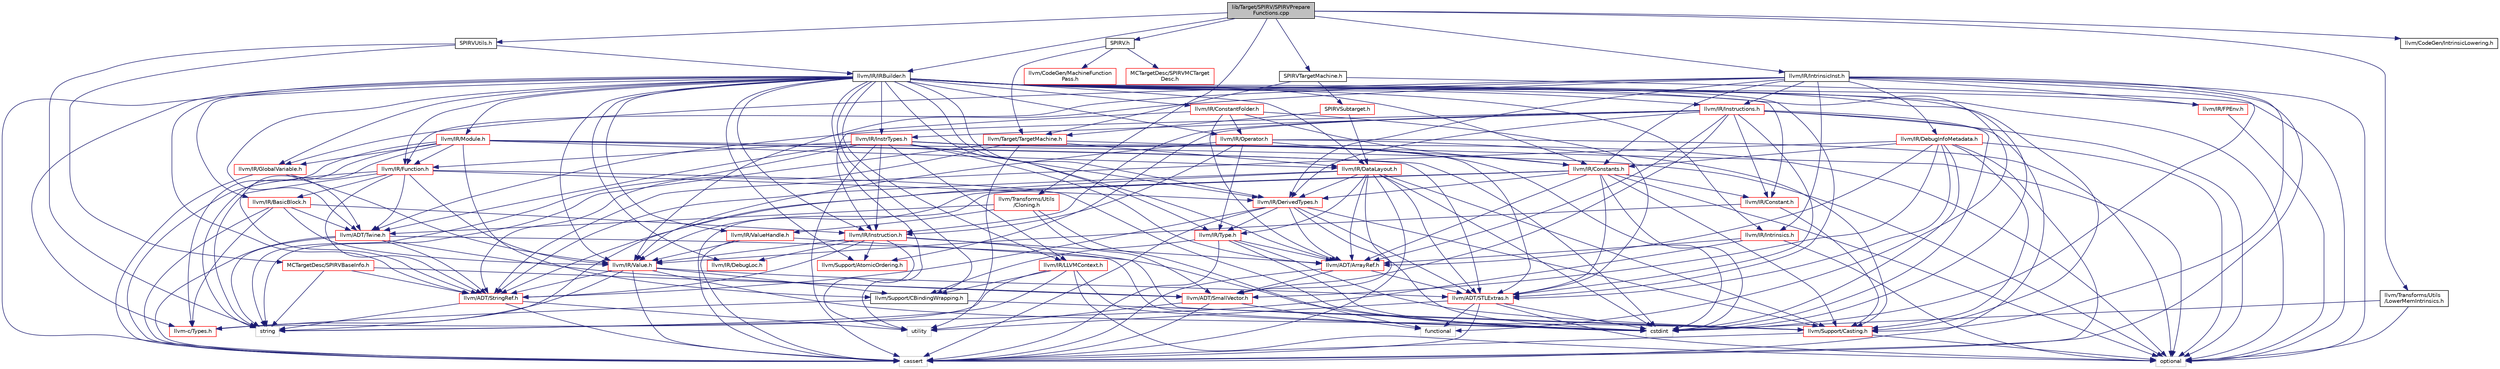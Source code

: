 digraph "lib/Target/SPIRV/SPIRVPrepareFunctions.cpp"
{
 // LATEX_PDF_SIZE
  bgcolor="transparent";
  edge [fontname="Helvetica",fontsize="10",labelfontname="Helvetica",labelfontsize="10"];
  node [fontname="Helvetica",fontsize="10",shape=record];
  Node1 [label="lib/Target/SPIRV/SPIRVPrepare\lFunctions.cpp",height=0.2,width=0.4,color="black", fillcolor="grey75", style="filled", fontcolor="black",tooltip=" "];
  Node1 -> Node2 [color="midnightblue",fontsize="10",style="solid",fontname="Helvetica"];
  Node2 [label="SPIRV.h",height=0.2,width=0.4,color="black",URL="$SPIRV_8h.html",tooltip=" "];
  Node2 -> Node3 [color="midnightblue",fontsize="10",style="solid",fontname="Helvetica"];
  Node3 [label="MCTargetDesc/SPIRVMCTarget\lDesc.h",height=0.2,width=0.4,color="red",URL="$SPIRVMCTargetDesc_8h.html",tooltip=" "];
  Node2 -> Node13 [color="midnightblue",fontsize="10",style="solid",fontname="Helvetica"];
  Node13 [label="llvm/CodeGen/MachineFunction\lPass.h",height=0.2,width=0.4,color="red",URL="$MachineFunctionPass_8h.html",tooltip=" "];
  Node2 -> Node170 [color="midnightblue",fontsize="10",style="solid",fontname="Helvetica"];
  Node170 [label="llvm/Target/TargetMachine.h",height=0.2,width=0.4,color="red",URL="$Target_2TargetMachine_8h.html",tooltip=" "];
  Node170 -> Node74 [color="midnightblue",fontsize="10",style="solid",fontname="Helvetica"];
  Node74 [label="llvm/ADT/StringRef.h",height=0.2,width=0.4,color="red",URL="$StringRef_8h.html",tooltip=" "];
  Node74 -> Node32 [color="midnightblue",fontsize="10",style="solid",fontname="Helvetica"];
  Node32 [label="cassert",height=0.2,width=0.4,color="grey75",tooltip=" "];
  Node74 -> Node34 [color="midnightblue",fontsize="10",style="solid",fontname="Helvetica"];
  Node34 [label="string",height=0.2,width=0.4,color="grey75",tooltip=" "];
  Node74 -> Node30 [color="midnightblue",fontsize="10",style="solid",fontname="Helvetica"];
  Node30 [label="utility",height=0.2,width=0.4,color="grey75",tooltip=" "];
  Node170 -> Node171 [color="midnightblue",fontsize="10",style="solid",fontname="Helvetica"];
  Node171 [label="llvm/IR/DataLayout.h",height=0.2,width=0.4,color="red",URL="$DataLayout_8h.html",tooltip=" "];
  Node171 -> Node15 [color="midnightblue",fontsize="10",style="solid",fontname="Helvetica"];
  Node15 [label="llvm/ADT/ArrayRef.h",height=0.2,width=0.4,color="red",URL="$ArrayRef_8h.html",tooltip=" "];
  Node15 -> Node36 [color="midnightblue",fontsize="10",style="solid",fontname="Helvetica"];
  Node36 [label="llvm/ADT/SmallVector.h",height=0.2,width=0.4,color="red",URL="$SmallVector_8h.html",tooltip=" "];
  Node36 -> Node32 [color="midnightblue",fontsize="10",style="solid",fontname="Helvetica"];
  Node36 -> Node38 [color="midnightblue",fontsize="10",style="solid",fontname="Helvetica"];
  Node38 [label="functional",height=0.2,width=0.4,color="grey75",tooltip=" "];
  Node36 -> Node30 [color="midnightblue",fontsize="10",style="solid",fontname="Helvetica"];
  Node15 -> Node42 [color="midnightblue",fontsize="10",style="solid",fontname="Helvetica"];
  Node42 [label="llvm/ADT/STLExtras.h",height=0.2,width=0.4,color="red",URL="$STLExtras_8h.html",tooltip=" "];
  Node42 -> Node32 [color="midnightblue",fontsize="10",style="solid",fontname="Helvetica"];
  Node42 -> Node23 [color="midnightblue",fontsize="10",style="solid",fontname="Helvetica"];
  Node23 [label="cstdint",height=0.2,width=0.4,color="grey75",tooltip=" "];
  Node42 -> Node38 [color="midnightblue",fontsize="10",style="solid",fontname="Helvetica"];
  Node42 -> Node33 [color="midnightblue",fontsize="10",style="solid",fontname="Helvetica"];
  Node33 [label="optional",height=0.2,width=0.4,color="grey75",tooltip=" "];
  Node42 -> Node30 [color="midnightblue",fontsize="10",style="solid",fontname="Helvetica"];
  Node15 -> Node32 [color="midnightblue",fontsize="10",style="solid",fontname="Helvetica"];
  Node171 -> Node42 [color="midnightblue",fontsize="10",style="solid",fontname="Helvetica"];
  Node171 -> Node36 [color="midnightblue",fontsize="10",style="solid",fontname="Helvetica"];
  Node171 -> Node74 [color="midnightblue",fontsize="10",style="solid",fontname="Helvetica"];
  Node171 -> Node113 [color="midnightblue",fontsize="10",style="solid",fontname="Helvetica"];
  Node113 [label="llvm/IR/DerivedTypes.h",height=0.2,width=0.4,color="red",URL="$DerivedTypes_8h.html",tooltip=" "];
  Node113 -> Node15 [color="midnightblue",fontsize="10",style="solid",fontname="Helvetica"];
  Node113 -> Node42 [color="midnightblue",fontsize="10",style="solid",fontname="Helvetica"];
  Node113 -> Node74 [color="midnightblue",fontsize="10",style="solid",fontname="Helvetica"];
  Node113 -> Node114 [color="midnightblue",fontsize="10",style="solid",fontname="Helvetica"];
  Node114 [label="llvm/IR/Type.h",height=0.2,width=0.4,color="red",URL="$Type_8h.html",tooltip=" "];
  Node114 -> Node15 [color="midnightblue",fontsize="10",style="solid",fontname="Helvetica"];
  Node114 -> Node99 [color="midnightblue",fontsize="10",style="solid",fontname="Helvetica"];
  Node99 [label="llvm/Support/CBindingWrapping.h",height=0.2,width=0.4,color="black",URL="$CBindingWrapping_8h.html",tooltip=" "];
  Node99 -> Node97 [color="midnightblue",fontsize="10",style="solid",fontname="Helvetica"];
  Node97 [label="llvm-c/Types.h",height=0.2,width=0.4,color="red",URL="$Types_8h.html",tooltip=" "];
  Node99 -> Node86 [color="midnightblue",fontsize="10",style="solid",fontname="Helvetica"];
  Node86 [label="llvm/Support/Casting.h",height=0.2,width=0.4,color="red",URL="$Casting_8h.html",tooltip=" "];
  Node86 -> Node32 [color="midnightblue",fontsize="10",style="solid",fontname="Helvetica"];
  Node86 -> Node33 [color="midnightblue",fontsize="10",style="solid",fontname="Helvetica"];
  Node114 -> Node86 [color="midnightblue",fontsize="10",style="solid",fontname="Helvetica"];
  Node114 -> Node32 [color="midnightblue",fontsize="10",style="solid",fontname="Helvetica"];
  Node114 -> Node23 [color="midnightblue",fontsize="10",style="solid",fontname="Helvetica"];
  Node113 -> Node86 [color="midnightblue",fontsize="10",style="solid",fontname="Helvetica"];
  Node113 -> Node32 [color="midnightblue",fontsize="10",style="solid",fontname="Helvetica"];
  Node113 -> Node23 [color="midnightblue",fontsize="10",style="solid",fontname="Helvetica"];
  Node171 -> Node114 [color="midnightblue",fontsize="10",style="solid",fontname="Helvetica"];
  Node171 -> Node86 [color="midnightblue",fontsize="10",style="solid",fontname="Helvetica"];
  Node171 -> Node32 [color="midnightblue",fontsize="10",style="solid",fontname="Helvetica"];
  Node171 -> Node23 [color="midnightblue",fontsize="10",style="solid",fontname="Helvetica"];
  Node171 -> Node34 [color="midnightblue",fontsize="10",style="solid",fontname="Helvetica"];
  Node170 -> Node33 [color="midnightblue",fontsize="10",style="solid",fontname="Helvetica"];
  Node170 -> Node34 [color="midnightblue",fontsize="10",style="solid",fontname="Helvetica"];
  Node170 -> Node30 [color="midnightblue",fontsize="10",style="solid",fontname="Helvetica"];
  Node1 -> Node209 [color="midnightblue",fontsize="10",style="solid",fontname="Helvetica"];
  Node209 [label="SPIRVTargetMachine.h",height=0.2,width=0.4,color="black",URL="$SPIRVTargetMachine_8h.html",tooltip=" "];
  Node209 -> Node210 [color="midnightblue",fontsize="10",style="solid",fontname="Helvetica"];
  Node210 [label="SPIRVSubtarget.h",height=0.2,width=0.4,color="red",URL="$SPIRVSubtarget_8h.html",tooltip=" "];
  Node210 -> Node171 [color="midnightblue",fontsize="10",style="solid",fontname="Helvetica"];
  Node210 -> Node170 [color="midnightblue",fontsize="10",style="solid",fontname="Helvetica"];
  Node209 -> Node170 [color="midnightblue",fontsize="10",style="solid",fontname="Helvetica"];
  Node209 -> Node33 [color="midnightblue",fontsize="10",style="solid",fontname="Helvetica"];
  Node1 -> Node309 [color="midnightblue",fontsize="10",style="solid",fontname="Helvetica"];
  Node309 [label="SPIRVUtils.h",height=0.2,width=0.4,color="black",URL="$SPIRVUtils_8h.html",tooltip=" "];
  Node309 -> Node213 [color="midnightblue",fontsize="10",style="solid",fontname="Helvetica"];
  Node213 [label="MCTargetDesc/SPIRVBaseInfo.h",height=0.2,width=0.4,color="red",URL="$SPIRVBaseInfo_8h.html",tooltip=" "];
  Node213 -> Node36 [color="midnightblue",fontsize="10",style="solid",fontname="Helvetica"];
  Node213 -> Node74 [color="midnightblue",fontsize="10",style="solid",fontname="Helvetica"];
  Node213 -> Node34 [color="midnightblue",fontsize="10",style="solid",fontname="Helvetica"];
  Node309 -> Node310 [color="midnightblue",fontsize="10",style="solid",fontname="Helvetica"];
  Node310 [label="llvm/IR/IRBuilder.h",height=0.2,width=0.4,color="black",URL="$IRBuilder_8h.html",tooltip=" "];
  Node310 -> Node97 [color="midnightblue",fontsize="10",style="solid",fontname="Helvetica"];
  Node310 -> Node15 [color="midnightblue",fontsize="10",style="solid",fontname="Helvetica"];
  Node310 -> Node42 [color="midnightblue",fontsize="10",style="solid",fontname="Helvetica"];
  Node310 -> Node74 [color="midnightblue",fontsize="10",style="solid",fontname="Helvetica"];
  Node310 -> Node168 [color="midnightblue",fontsize="10",style="solid",fontname="Helvetica"];
  Node168 [label="llvm/ADT/Twine.h",height=0.2,width=0.4,color="red",URL="$Twine_8h.html",tooltip=" "];
  Node168 -> Node36 [color="midnightblue",fontsize="10",style="solid",fontname="Helvetica"];
  Node168 -> Node74 [color="midnightblue",fontsize="10",style="solid",fontname="Helvetica"];
  Node168 -> Node32 [color="midnightblue",fontsize="10",style="solid",fontname="Helvetica"];
  Node168 -> Node23 [color="midnightblue",fontsize="10",style="solid",fontname="Helvetica"];
  Node168 -> Node34 [color="midnightblue",fontsize="10",style="solid",fontname="Helvetica"];
  Node310 -> Node180 [color="midnightblue",fontsize="10",style="solid",fontname="Helvetica"];
  Node180 [label="llvm/IR/BasicBlock.h",height=0.2,width=0.4,color="red",URL="$BasicBlock_8h.html",tooltip=" "];
  Node180 -> Node97 [color="midnightblue",fontsize="10",style="solid",fontname="Helvetica"];
  Node180 -> Node168 [color="midnightblue",fontsize="10",style="solid",fontname="Helvetica"];
  Node180 -> Node181 [color="midnightblue",fontsize="10",style="solid",fontname="Helvetica"];
  Node181 [label="llvm/IR/Instruction.h",height=0.2,width=0.4,color="red",URL="$IR_2Instruction_8h.html",tooltip=" "];
  Node181 -> Node15 [color="midnightblue",fontsize="10",style="solid",fontname="Helvetica"];
  Node181 -> Node74 [color="midnightblue",fontsize="10",style="solid",fontname="Helvetica"];
  Node181 -> Node128 [color="midnightblue",fontsize="10",style="solid",fontname="Helvetica"];
  Node128 [label="llvm/IR/DebugLoc.h",height=0.2,width=0.4,color="red",URL="$DebugLoc_8h.html",tooltip=" "];
  Node181 -> Node100 [color="midnightblue",fontsize="10",style="solid",fontname="Helvetica"];
  Node100 [label="llvm/IR/Value.h",height=0.2,width=0.4,color="red",URL="$Value_8h.html",tooltip=" "];
  Node100 -> Node97 [color="midnightblue",fontsize="10",style="solid",fontname="Helvetica"];
  Node100 -> Node42 [color="midnightblue",fontsize="10",style="solid",fontname="Helvetica"];
  Node100 -> Node74 [color="midnightblue",fontsize="10",style="solid",fontname="Helvetica"];
  Node100 -> Node99 [color="midnightblue",fontsize="10",style="solid",fontname="Helvetica"];
  Node100 -> Node86 [color="midnightblue",fontsize="10",style="solid",fontname="Helvetica"];
  Node100 -> Node32 [color="midnightblue",fontsize="10",style="solid",fontname="Helvetica"];
  Node181 -> Node116 [color="midnightblue",fontsize="10",style="solid",fontname="Helvetica"];
  Node116 [label="llvm/Support/AtomicOrdering.h",height=0.2,width=0.4,color="red",URL="$AtomicOrdering_8h.html",tooltip=" "];
  Node181 -> Node23 [color="midnightblue",fontsize="10",style="solid",fontname="Helvetica"];
  Node181 -> Node30 [color="midnightblue",fontsize="10",style="solid",fontname="Helvetica"];
  Node180 -> Node100 [color="midnightblue",fontsize="10",style="solid",fontname="Helvetica"];
  Node180 -> Node32 [color="midnightblue",fontsize="10",style="solid",fontname="Helvetica"];
  Node310 -> Node94 [color="midnightblue",fontsize="10",style="solid",fontname="Helvetica"];
  Node94 [label="llvm/IR/Constant.h",height=0.2,width=0.4,color="red",URL="$Constant_8h.html",tooltip=" "];
  Node94 -> Node100 [color="midnightblue",fontsize="10",style="solid",fontname="Helvetica"];
  Node94 -> Node86 [color="midnightblue",fontsize="10",style="solid",fontname="Helvetica"];
  Node310 -> Node311 [color="midnightblue",fontsize="10",style="solid",fontname="Helvetica"];
  Node311 [label="llvm/IR/ConstantFolder.h",height=0.2,width=0.4,color="red",URL="$ConstantFolder_8h.html",tooltip=" "];
  Node311 -> Node15 [color="midnightblue",fontsize="10",style="solid",fontname="Helvetica"];
  Node311 -> Node42 [color="midnightblue",fontsize="10",style="solid",fontname="Helvetica"];
  Node311 -> Node284 [color="midnightblue",fontsize="10",style="solid",fontname="Helvetica"];
  Node284 [label="llvm/IR/Constants.h",height=0.2,width=0.4,color="red",URL="$Constants_8h.html",tooltip=" "];
  Node284 -> Node15 [color="midnightblue",fontsize="10",style="solid",fontname="Helvetica"];
  Node284 -> Node42 [color="midnightblue",fontsize="10",style="solid",fontname="Helvetica"];
  Node284 -> Node74 [color="midnightblue",fontsize="10",style="solid",fontname="Helvetica"];
  Node284 -> Node94 [color="midnightblue",fontsize="10",style="solid",fontname="Helvetica"];
  Node284 -> Node113 [color="midnightblue",fontsize="10",style="solid",fontname="Helvetica"];
  Node284 -> Node100 [color="midnightblue",fontsize="10",style="solid",fontname="Helvetica"];
  Node284 -> Node86 [color="midnightblue",fontsize="10",style="solid",fontname="Helvetica"];
  Node284 -> Node32 [color="midnightblue",fontsize="10",style="solid",fontname="Helvetica"];
  Node284 -> Node23 [color="midnightblue",fontsize="10",style="solid",fontname="Helvetica"];
  Node284 -> Node33 [color="midnightblue",fontsize="10",style="solid",fontname="Helvetica"];
  Node311 -> Node181 [color="midnightblue",fontsize="10",style="solid",fontname="Helvetica"];
  Node311 -> Node292 [color="midnightblue",fontsize="10",style="solid",fontname="Helvetica"];
  Node292 [label="llvm/IR/Operator.h",height=0.2,width=0.4,color="red",URL="$Operator_8h.html",tooltip=" "];
  Node292 -> Node284 [color="midnightblue",fontsize="10",style="solid",fontname="Helvetica"];
  Node292 -> Node181 [color="midnightblue",fontsize="10",style="solid",fontname="Helvetica"];
  Node292 -> Node114 [color="midnightblue",fontsize="10",style="solid",fontname="Helvetica"];
  Node292 -> Node100 [color="midnightblue",fontsize="10",style="solid",fontname="Helvetica"];
  Node292 -> Node86 [color="midnightblue",fontsize="10",style="solid",fontname="Helvetica"];
  Node292 -> Node33 [color="midnightblue",fontsize="10",style="solid",fontname="Helvetica"];
  Node310 -> Node284 [color="midnightblue",fontsize="10",style="solid",fontname="Helvetica"];
  Node310 -> Node171 [color="midnightblue",fontsize="10",style="solid",fontname="Helvetica"];
  Node310 -> Node128 [color="midnightblue",fontsize="10",style="solid",fontname="Helvetica"];
  Node310 -> Node113 [color="midnightblue",fontsize="10",style="solid",fontname="Helvetica"];
  Node310 -> Node290 [color="midnightblue",fontsize="10",style="solid",fontname="Helvetica"];
  Node290 [label="llvm/IR/FPEnv.h",height=0.2,width=0.4,color="red",URL="$FPEnv_8h.html",tooltip=" "];
  Node290 -> Node33 [color="midnightblue",fontsize="10",style="solid",fontname="Helvetica"];
  Node310 -> Node173 [color="midnightblue",fontsize="10",style="solid",fontname="Helvetica"];
  Node173 [label="llvm/IR/Function.h",height=0.2,width=0.4,color="red",URL="$Function_8h.html",tooltip=" "];
  Node173 -> Node74 [color="midnightblue",fontsize="10",style="solid",fontname="Helvetica"];
  Node173 -> Node168 [color="midnightblue",fontsize="10",style="solid",fontname="Helvetica"];
  Node173 -> Node180 [color="midnightblue",fontsize="10",style="solid",fontname="Helvetica"];
  Node173 -> Node113 [color="midnightblue",fontsize="10",style="solid",fontname="Helvetica"];
  Node173 -> Node100 [color="midnightblue",fontsize="10",style="solid",fontname="Helvetica"];
  Node173 -> Node32 [color="midnightblue",fontsize="10",style="solid",fontname="Helvetica"];
  Node173 -> Node23 [color="midnightblue",fontsize="10",style="solid",fontname="Helvetica"];
  Node173 -> Node34 [color="midnightblue",fontsize="10",style="solid",fontname="Helvetica"];
  Node310 -> Node195 [color="midnightblue",fontsize="10",style="solid",fontname="Helvetica"];
  Node195 [label="llvm/IR/GlobalVariable.h",height=0.2,width=0.4,color="red",URL="$GlobalVariable_8h.html",tooltip=" "];
  Node195 -> Node168 [color="midnightblue",fontsize="10",style="solid",fontname="Helvetica"];
  Node195 -> Node100 [color="midnightblue",fontsize="10",style="solid",fontname="Helvetica"];
  Node195 -> Node32 [color="midnightblue",fontsize="10",style="solid",fontname="Helvetica"];
  Node310 -> Node226 [color="midnightblue",fontsize="10",style="solid",fontname="Helvetica"];
  Node226 [label="llvm/IR/InstrTypes.h",height=0.2,width=0.4,color="red",URL="$InstrTypes_8h.html",tooltip=" "];
  Node226 -> Node15 [color="midnightblue",fontsize="10",style="solid",fontname="Helvetica"];
  Node226 -> Node42 [color="midnightblue",fontsize="10",style="solid",fontname="Helvetica"];
  Node226 -> Node168 [color="midnightblue",fontsize="10",style="solid",fontname="Helvetica"];
  Node226 -> Node113 [color="midnightblue",fontsize="10",style="solid",fontname="Helvetica"];
  Node226 -> Node173 [color="midnightblue",fontsize="10",style="solid",fontname="Helvetica"];
  Node226 -> Node181 [color="midnightblue",fontsize="10",style="solid",fontname="Helvetica"];
  Node226 -> Node103 [color="midnightblue",fontsize="10",style="solid",fontname="Helvetica"];
  Node103 [label="llvm/IR/LLVMContext.h",height=0.2,width=0.4,color="red",URL="$LLVMContext_8h.html",tooltip=" "];
  Node103 -> Node97 [color="midnightblue",fontsize="10",style="solid",fontname="Helvetica"];
  Node103 -> Node99 [color="midnightblue",fontsize="10",style="solid",fontname="Helvetica"];
  Node103 -> Node23 [color="midnightblue",fontsize="10",style="solid",fontname="Helvetica"];
  Node103 -> Node33 [color="midnightblue",fontsize="10",style="solid",fontname="Helvetica"];
  Node103 -> Node34 [color="midnightblue",fontsize="10",style="solid",fontname="Helvetica"];
  Node226 -> Node32 [color="midnightblue",fontsize="10",style="solid",fontname="Helvetica"];
  Node226 -> Node23 [color="midnightblue",fontsize="10",style="solid",fontname="Helvetica"];
  Node226 -> Node33 [color="midnightblue",fontsize="10",style="solid",fontname="Helvetica"];
  Node226 -> Node34 [color="midnightblue",fontsize="10",style="solid",fontname="Helvetica"];
  Node310 -> Node181 [color="midnightblue",fontsize="10",style="solid",fontname="Helvetica"];
  Node310 -> Node285 [color="midnightblue",fontsize="10",style="solid",fontname="Helvetica"];
  Node285 [label="llvm/IR/Instructions.h",height=0.2,width=0.4,color="red",URL="$Instructions_8h.html",tooltip=" "];
  Node285 -> Node15 [color="midnightblue",fontsize="10",style="solid",fontname="Helvetica"];
  Node285 -> Node42 [color="midnightblue",fontsize="10",style="solid",fontname="Helvetica"];
  Node285 -> Node36 [color="midnightblue",fontsize="10",style="solid",fontname="Helvetica"];
  Node285 -> Node168 [color="midnightblue",fontsize="10",style="solid",fontname="Helvetica"];
  Node285 -> Node94 [color="midnightblue",fontsize="10",style="solid",fontname="Helvetica"];
  Node285 -> Node113 [color="midnightblue",fontsize="10",style="solid",fontname="Helvetica"];
  Node285 -> Node226 [color="midnightblue",fontsize="10",style="solid",fontname="Helvetica"];
  Node285 -> Node181 [color="midnightblue",fontsize="10",style="solid",fontname="Helvetica"];
  Node285 -> Node116 [color="midnightblue",fontsize="10",style="solid",fontname="Helvetica"];
  Node285 -> Node32 [color="midnightblue",fontsize="10",style="solid",fontname="Helvetica"];
  Node285 -> Node23 [color="midnightblue",fontsize="10",style="solid",fontname="Helvetica"];
  Node285 -> Node33 [color="midnightblue",fontsize="10",style="solid",fontname="Helvetica"];
  Node310 -> Node124 [color="midnightblue",fontsize="10",style="solid",fontname="Helvetica"];
  Node124 [label="llvm/IR/Intrinsics.h",height=0.2,width=0.4,color="red",URL="$Intrinsics_8h.html",tooltip=" "];
  Node124 -> Node15 [color="midnightblue",fontsize="10",style="solid",fontname="Helvetica"];
  Node124 -> Node33 [color="midnightblue",fontsize="10",style="solid",fontname="Helvetica"];
  Node124 -> Node34 [color="midnightblue",fontsize="10",style="solid",fontname="Helvetica"];
  Node310 -> Node103 [color="midnightblue",fontsize="10",style="solid",fontname="Helvetica"];
  Node310 -> Node191 [color="midnightblue",fontsize="10",style="solid",fontname="Helvetica"];
  Node191 [label="llvm/IR/Module.h",height=0.2,width=0.4,color="red",URL="$Module_8h.html",tooltip=" "];
  Node191 -> Node97 [color="midnightblue",fontsize="10",style="solid",fontname="Helvetica"];
  Node191 -> Node42 [color="midnightblue",fontsize="10",style="solid",fontname="Helvetica"];
  Node191 -> Node74 [color="midnightblue",fontsize="10",style="solid",fontname="Helvetica"];
  Node191 -> Node171 [color="midnightblue",fontsize="10",style="solid",fontname="Helvetica"];
  Node191 -> Node173 [color="midnightblue",fontsize="10",style="solid",fontname="Helvetica"];
  Node191 -> Node195 [color="midnightblue",fontsize="10",style="solid",fontname="Helvetica"];
  Node191 -> Node99 [color="midnightblue",fontsize="10",style="solid",fontname="Helvetica"];
  Node191 -> Node23 [color="midnightblue",fontsize="10",style="solid",fontname="Helvetica"];
  Node191 -> Node33 [color="midnightblue",fontsize="10",style="solid",fontname="Helvetica"];
  Node191 -> Node34 [color="midnightblue",fontsize="10",style="solid",fontname="Helvetica"];
  Node310 -> Node292 [color="midnightblue",fontsize="10",style="solid",fontname="Helvetica"];
  Node310 -> Node114 [color="midnightblue",fontsize="10",style="solid",fontname="Helvetica"];
  Node310 -> Node100 [color="midnightblue",fontsize="10",style="solid",fontname="Helvetica"];
  Node310 -> Node107 [color="midnightblue",fontsize="10",style="solid",fontname="Helvetica"];
  Node107 [label="llvm/IR/ValueHandle.h",height=0.2,width=0.4,color="red",URL="$ValueHandle_8h.html",tooltip=" "];
  Node107 -> Node100 [color="midnightblue",fontsize="10",style="solid",fontname="Helvetica"];
  Node107 -> Node86 [color="midnightblue",fontsize="10",style="solid",fontname="Helvetica"];
  Node107 -> Node32 [color="midnightblue",fontsize="10",style="solid",fontname="Helvetica"];
  Node310 -> Node116 [color="midnightblue",fontsize="10",style="solid",fontname="Helvetica"];
  Node310 -> Node99 [color="midnightblue",fontsize="10",style="solid",fontname="Helvetica"];
  Node310 -> Node86 [color="midnightblue",fontsize="10",style="solid",fontname="Helvetica"];
  Node310 -> Node32 [color="midnightblue",fontsize="10",style="solid",fontname="Helvetica"];
  Node310 -> Node23 [color="midnightblue",fontsize="10",style="solid",fontname="Helvetica"];
  Node310 -> Node38 [color="midnightblue",fontsize="10",style="solid",fontname="Helvetica"];
  Node310 -> Node33 [color="midnightblue",fontsize="10",style="solid",fontname="Helvetica"];
  Node310 -> Node30 [color="midnightblue",fontsize="10",style="solid",fontname="Helvetica"];
  Node309 -> Node34 [color="midnightblue",fontsize="10",style="solid",fontname="Helvetica"];
  Node1 -> Node314 [color="midnightblue",fontsize="10",style="solid",fontname="Helvetica"];
  Node314 [label="llvm/CodeGen/IntrinsicLowering.h",height=0.2,width=0.4,color="black",URL="$IntrinsicLowering_8h.html",tooltip=" "];
  Node1 -> Node310 [color="midnightblue",fontsize="10",style="solid",fontname="Helvetica"];
  Node1 -> Node287 [color="midnightblue",fontsize="10",style="solid",fontname="Helvetica"];
  Node287 [label="llvm/IR/IntrinsicInst.h",height=0.2,width=0.4,color="black",URL="$IntrinsicInst_8h.html",tooltip=" "];
  Node287 -> Node284 [color="midnightblue",fontsize="10",style="solid",fontname="Helvetica"];
  Node287 -> Node288 [color="midnightblue",fontsize="10",style="solid",fontname="Helvetica"];
  Node288 [label="llvm/IR/DebugInfoMetadata.h",height=0.2,width=0.4,color="red",URL="$DebugInfoMetadata_8h.html",tooltip=" "];
  Node288 -> Node15 [color="midnightblue",fontsize="10",style="solid",fontname="Helvetica"];
  Node288 -> Node42 [color="midnightblue",fontsize="10",style="solid",fontname="Helvetica"];
  Node288 -> Node36 [color="midnightblue",fontsize="10",style="solid",fontname="Helvetica"];
  Node288 -> Node74 [color="midnightblue",fontsize="10",style="solid",fontname="Helvetica"];
  Node288 -> Node284 [color="midnightblue",fontsize="10",style="solid",fontname="Helvetica"];
  Node288 -> Node86 [color="midnightblue",fontsize="10",style="solid",fontname="Helvetica"];
  Node288 -> Node32 [color="midnightblue",fontsize="10",style="solid",fontname="Helvetica"];
  Node288 -> Node23 [color="midnightblue",fontsize="10",style="solid",fontname="Helvetica"];
  Node288 -> Node33 [color="midnightblue",fontsize="10",style="solid",fontname="Helvetica"];
  Node287 -> Node113 [color="midnightblue",fontsize="10",style="solid",fontname="Helvetica"];
  Node287 -> Node290 [color="midnightblue",fontsize="10",style="solid",fontname="Helvetica"];
  Node287 -> Node173 [color="midnightblue",fontsize="10",style="solid",fontname="Helvetica"];
  Node287 -> Node195 [color="midnightblue",fontsize="10",style="solid",fontname="Helvetica"];
  Node287 -> Node285 [color="midnightblue",fontsize="10",style="solid",fontname="Helvetica"];
  Node287 -> Node124 [color="midnightblue",fontsize="10",style="solid",fontname="Helvetica"];
  Node287 -> Node100 [color="midnightblue",fontsize="10",style="solid",fontname="Helvetica"];
  Node287 -> Node86 [color="midnightblue",fontsize="10",style="solid",fontname="Helvetica"];
  Node287 -> Node32 [color="midnightblue",fontsize="10",style="solid",fontname="Helvetica"];
  Node287 -> Node23 [color="midnightblue",fontsize="10",style="solid",fontname="Helvetica"];
  Node287 -> Node33 [color="midnightblue",fontsize="10",style="solid",fontname="Helvetica"];
  Node1 -> Node315 [color="midnightblue",fontsize="10",style="solid",fontname="Helvetica"];
  Node315 [label="llvm/Transforms/Utils\l/Cloning.h",height=0.2,width=0.4,color="red",URL="$Cloning_8h.html",tooltip=" "];
  Node315 -> Node36 [color="midnightblue",fontsize="10",style="solid",fontname="Helvetica"];
  Node315 -> Node168 [color="midnightblue",fontsize="10",style="solid",fontname="Helvetica"];
  Node315 -> Node107 [color="midnightblue",fontsize="10",style="solid",fontname="Helvetica"];
  Node315 -> Node38 [color="midnightblue",fontsize="10",style="solid",fontname="Helvetica"];
  Node1 -> Node327 [color="midnightblue",fontsize="10",style="solid",fontname="Helvetica"];
  Node327 [label="llvm/Transforms/Utils\l/LowerMemIntrinsics.h",height=0.2,width=0.4,color="black",URL="$LowerMemIntrinsics_8h.html",tooltip=" "];
  Node327 -> Node23 [color="midnightblue",fontsize="10",style="solid",fontname="Helvetica"];
  Node327 -> Node33 [color="midnightblue",fontsize="10",style="solid",fontname="Helvetica"];
}
